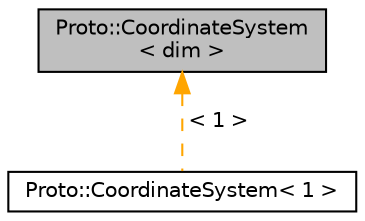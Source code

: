 digraph "Proto::CoordinateSystem&lt; dim &gt;"
{
  edge [fontname="Helvetica",fontsize="10",labelfontname="Helvetica",labelfontsize="10"];
  node [fontname="Helvetica",fontsize="10",shape=record];
  Node0 [label="Proto::CoordinateSystem\l\< dim \>",height=0.2,width=0.4,color="black", fillcolor="grey75", style="filled", fontcolor="black"];
  Node0 -> Node1 [dir="back",color="orange",fontsize="10",style="dashed",label=" \< 1 \>" ,fontname="Helvetica"];
  Node1 [label="Proto::CoordinateSystem\< 1 \>",height=0.2,width=0.4,color="black", fillcolor="white", style="filled",URL="$classProto_1_1CoordinateSystem.html"];
}
